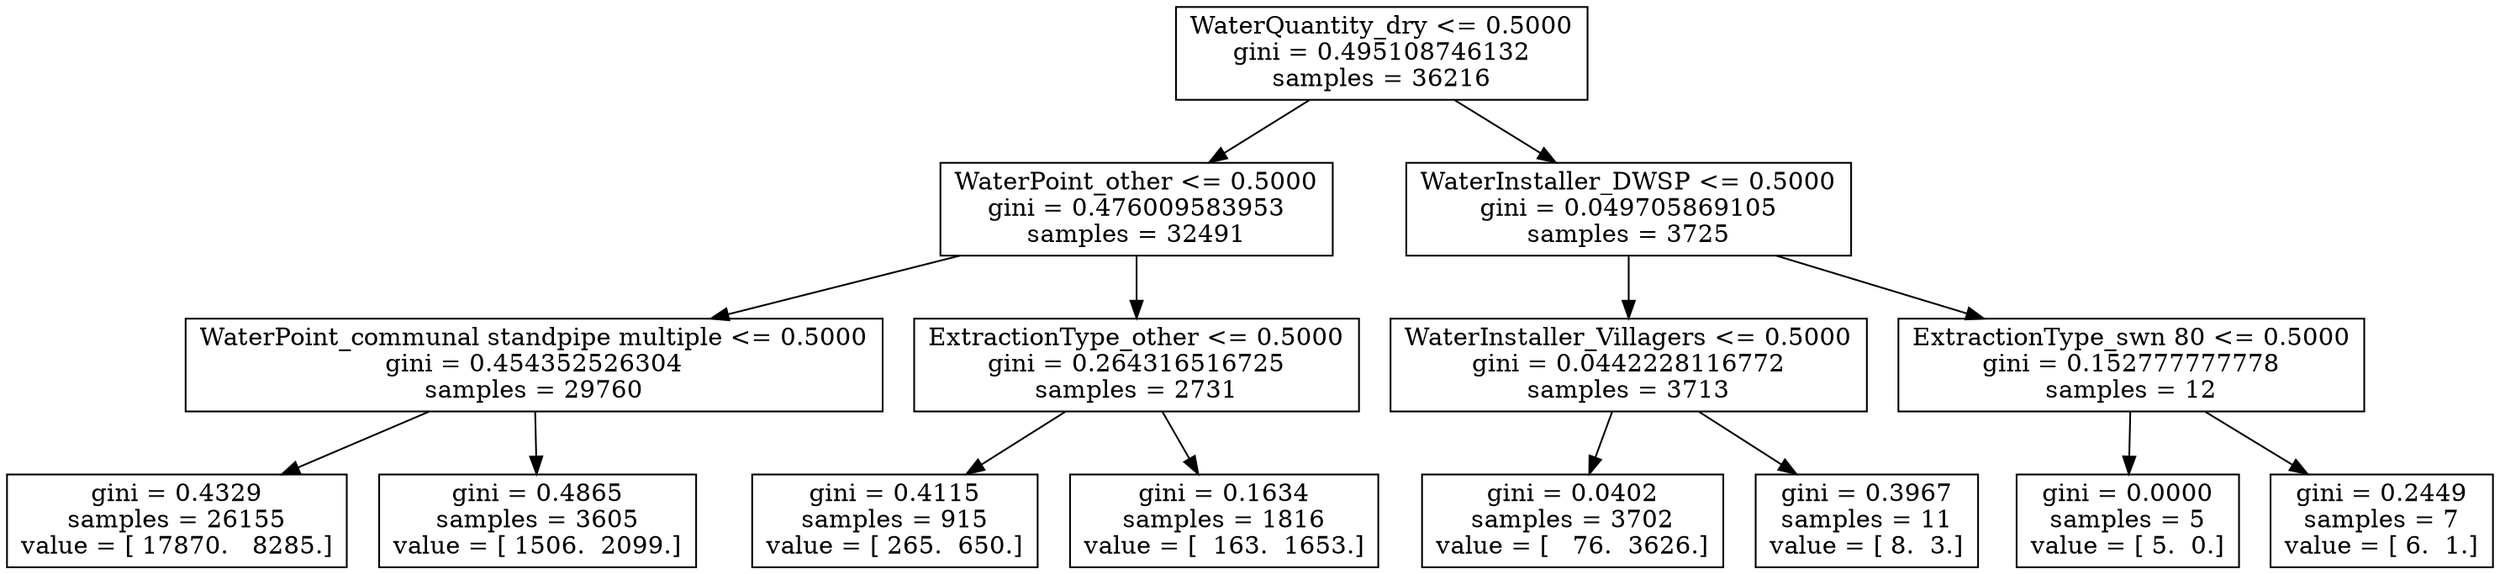 digraph Tree {
0 [label="WaterQuantity_dry <= 0.5000\ngini = 0.495108746132\nsamples = 36216", shape="box"] ;
1 [label="WaterPoint_other <= 0.5000\ngini = 0.476009583953\nsamples = 32491", shape="box"] ;
0 -> 1 ;
2 [label="WaterPoint_communal standpipe multiple <= 0.5000\ngini = 0.454352526304\nsamples = 29760", shape="box"] ;
1 -> 2 ;
3 [label="gini = 0.4329\nsamples = 26155\nvalue = [ 17870.   8285.]", shape="box"] ;
2 -> 3 ;
4 [label="gini = 0.4865\nsamples = 3605\nvalue = [ 1506.  2099.]", shape="box"] ;
2 -> 4 ;
5 [label="ExtractionType_other <= 0.5000\ngini = 0.264316516725\nsamples = 2731", shape="box"] ;
1 -> 5 ;
6 [label="gini = 0.4115\nsamples = 915\nvalue = [ 265.  650.]", shape="box"] ;
5 -> 6 ;
7 [label="gini = 0.1634\nsamples = 1816\nvalue = [  163.  1653.]", shape="box"] ;
5 -> 7 ;
8 [label="WaterInstaller_DWSP <= 0.5000\ngini = 0.049705869105\nsamples = 3725", shape="box"] ;
0 -> 8 ;
9 [label="WaterInstaller_Villagers <= 0.5000\ngini = 0.0442228116772\nsamples = 3713", shape="box"] ;
8 -> 9 ;
10 [label="gini = 0.0402\nsamples = 3702\nvalue = [   76.  3626.]", shape="box"] ;
9 -> 10 ;
11 [label="gini = 0.3967\nsamples = 11\nvalue = [ 8.  3.]", shape="box"] ;
9 -> 11 ;
12 [label="ExtractionType_swn 80 <= 0.5000\ngini = 0.152777777778\nsamples = 12", shape="box"] ;
8 -> 12 ;
13 [label="gini = 0.0000\nsamples = 5\nvalue = [ 5.  0.]", shape="box"] ;
12 -> 13 ;
14 [label="gini = 0.2449\nsamples = 7\nvalue = [ 6.  1.]", shape="box"] ;
12 -> 14 ;
}